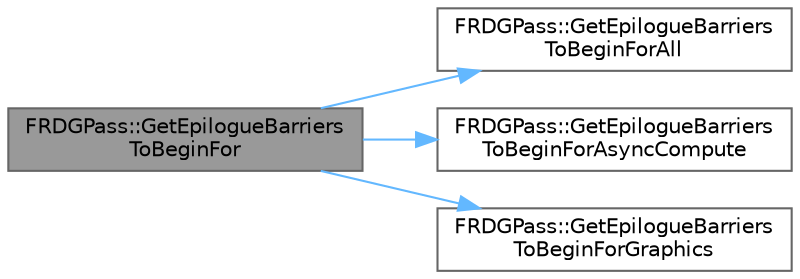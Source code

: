 digraph "FRDGPass::GetEpilogueBarriersToBeginFor"
{
 // INTERACTIVE_SVG=YES
 // LATEX_PDF_SIZE
  bgcolor="transparent";
  edge [fontname=Helvetica,fontsize=10,labelfontname=Helvetica,labelfontsize=10];
  node [fontname=Helvetica,fontsize=10,shape=box,height=0.2,width=0.4];
  rankdir="LR";
  Node1 [id="Node000001",label="FRDGPass::GetEpilogueBarriers\lToBeginFor",height=0.2,width=0.4,color="gray40", fillcolor="grey60", style="filled", fontcolor="black",tooltip=" "];
  Node1 -> Node2 [id="edge1_Node000001_Node000002",color="steelblue1",style="solid",tooltip=" "];
  Node2 [id="Node000002",label="FRDGPass::GetEpilogueBarriers\lToBeginForAll",height=0.2,width=0.4,color="grey40", fillcolor="white", style="filled",URL="$d2/ddc/classFRDGPass.html#a07519f825d3de0e6c854611a073c311e",tooltip=" "];
  Node1 -> Node3 [id="edge2_Node000001_Node000003",color="steelblue1",style="solid",tooltip=" "];
  Node3 [id="Node000003",label="FRDGPass::GetEpilogueBarriers\lToBeginForAsyncCompute",height=0.2,width=0.4,color="grey40", fillcolor="white", style="filled",URL="$d2/ddc/classFRDGPass.html#a567770810ba19b8d2a221e877e5a0f61",tooltip=" "];
  Node1 -> Node4 [id="edge3_Node000001_Node000004",color="steelblue1",style="solid",tooltip=" "];
  Node4 [id="Node000004",label="FRDGPass::GetEpilogueBarriers\lToBeginForGraphics",height=0.2,width=0.4,color="grey40", fillcolor="white", style="filled",URL="$d2/ddc/classFRDGPass.html#ab1addbfa4226c7165f2af3ca322432ac",tooltip=" "];
}
